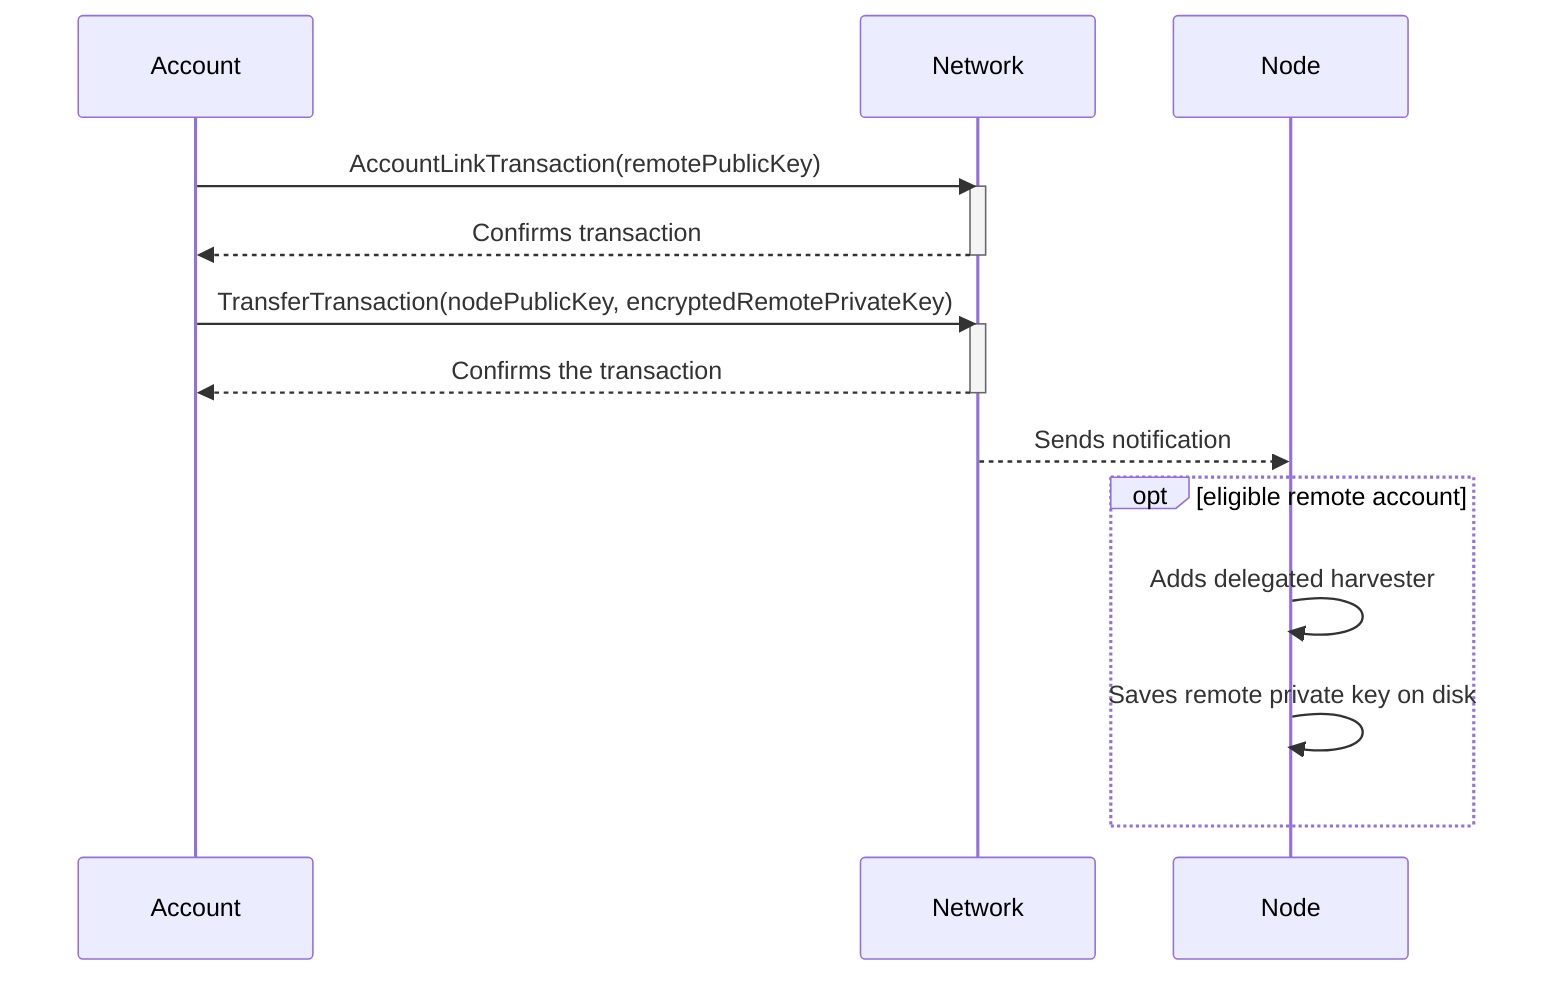 sequenceDiagram
    participant Account
    participant Network
    participant Node
    Account ->>  Network: AccountLinkTransaction(remotePublicKey)
    activate Network
    Network -->> Account: Confirms transaction
    deactivate Network
    Account ->>  Network: TransferTransaction(nodePublicKey, encryptedRemotePrivateKey)
    activate Network
    Network -->> Account: Confirms the transaction
    deactivate Network
    Network -->> Node: Sends notification
    opt eligible remote account
        Node ->> Node: Adds delegated harvester
        Node ->> Node: Saves remote private key on disk
    end